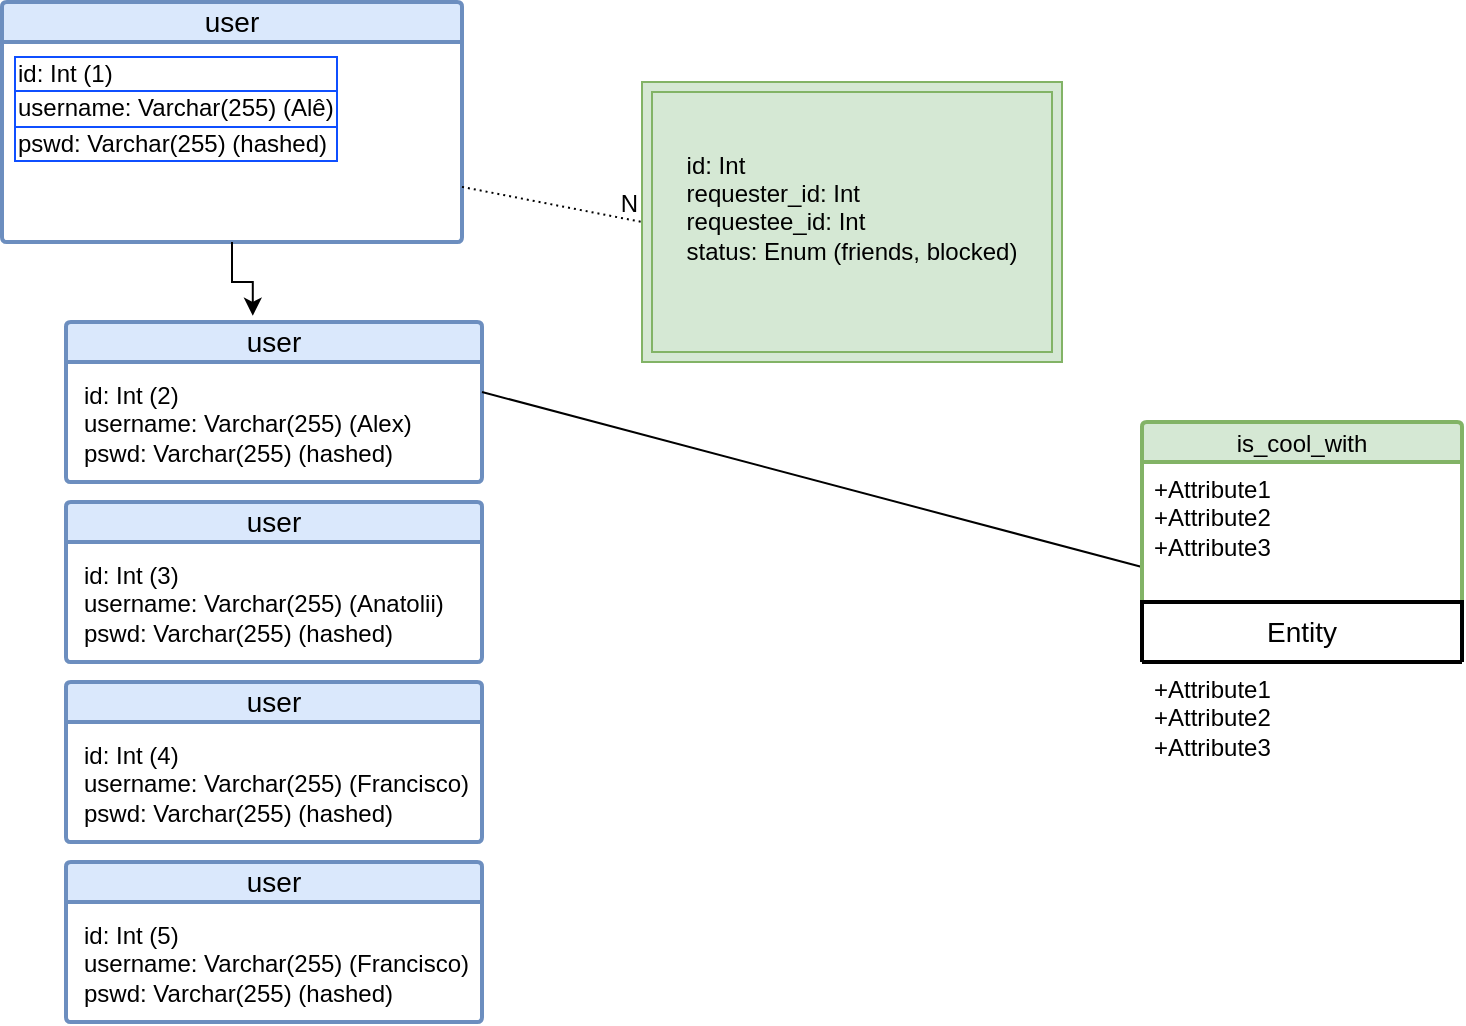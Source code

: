 <mxfile version="24.7.16">
  <diagram id="R2lEEEUBdFMjLlhIrx00" name="Page-1">
    <mxGraphModel dx="989" dy="520" grid="1" gridSize="10" guides="1" tooltips="1" connect="1" arrows="1" fold="1" page="1" pageScale="1" pageWidth="850" pageHeight="1100" math="0" shadow="0" extFonts="Permanent Marker^https://fonts.googleapis.com/css?family=Permanent+Marker">
      <root>
        <mxCell id="0" />
        <mxCell id="1" parent="0" />
        <mxCell id="d1GIi1ugKfoiMGf3Id9w-1" value="user" style="swimlane;childLayout=stackLayout;horizontal=1;startSize=20;horizontalStack=0;rounded=1;fontSize=14;fontStyle=0;strokeWidth=2;resizeParent=0;resizeLast=1;shadow=0;dashed=0;align=center;arcSize=4;whiteSpace=wrap;html=1;fillColor=#dae8fc;strokeColor=#6c8ebf;" vertex="1" parent="1">
          <mxGeometry x="112" y="270" width="208" height="80" as="geometry">
            <mxRectangle x="150" y="285" width="80" height="50" as="alternateBounds" />
          </mxGeometry>
        </mxCell>
        <mxCell id="d1GIi1ugKfoiMGf3Id9w-2" value="&lt;table&gt;&lt;tbody&gt;&lt;tr&gt;&lt;td&gt;id: Int (2)&lt;br&gt;username: Varchar(255) (Alex)&lt;br&gt;pswd: Varchar(255) (hashed)&lt;br&gt;&lt;/td&gt;&lt;/tr&gt;&lt;/tbody&gt;&lt;/table&gt;" style="align=left;strokeColor=none;fillColor=none;spacingLeft=4;fontSize=12;verticalAlign=top;resizable=0;rotatable=0;part=1;html=1;" vertex="1" parent="d1GIi1ugKfoiMGf3Id9w-1">
          <mxGeometry y="20" width="208" height="60" as="geometry" />
        </mxCell>
        <mxCell id="d1GIi1ugKfoiMGf3Id9w-5" value="user" style="swimlane;childLayout=stackLayout;horizontal=1;startSize=20;horizontalStack=0;rounded=1;fontSize=14;fontStyle=0;strokeWidth=2;resizeParent=0;resizeLast=1;shadow=0;dashed=0;align=center;arcSize=4;whiteSpace=wrap;html=1;fillColor=#dae8fc;strokeColor=#6c8ebf;" vertex="1" parent="1">
          <mxGeometry x="112" y="360" width="208" height="80" as="geometry">
            <mxRectangle x="150" y="285" width="80" height="50" as="alternateBounds" />
          </mxGeometry>
        </mxCell>
        <mxCell id="d1GIi1ugKfoiMGf3Id9w-6" value="&lt;table&gt;&lt;tbody&gt;&lt;tr&gt;&lt;td&gt;id: Int (3)&lt;br&gt;username: Varchar(255) (Anatolii)&lt;br&gt;pswd: Varchar(255) (hashed)&lt;br&gt;&lt;/td&gt;&lt;/tr&gt;&lt;/tbody&gt;&lt;/table&gt;" style="align=left;strokeColor=none;fillColor=none;spacingLeft=4;fontSize=12;verticalAlign=top;resizable=0;rotatable=0;part=1;html=1;" vertex="1" parent="d1GIi1ugKfoiMGf3Id9w-5">
          <mxGeometry y="20" width="208" height="60" as="geometry" />
        </mxCell>
        <mxCell id="d1GIi1ugKfoiMGf3Id9w-7" value="user" style="swimlane;childLayout=stackLayout;horizontal=1;startSize=20;horizontalStack=0;rounded=1;fontSize=14;fontStyle=0;strokeWidth=2;resizeParent=0;resizeLast=1;shadow=0;dashed=0;align=center;arcSize=4;whiteSpace=wrap;html=1;fillColor=#dae8fc;strokeColor=#6c8ebf;" vertex="1" parent="1">
          <mxGeometry x="112" y="450" width="208" height="80" as="geometry">
            <mxRectangle x="150" y="285" width="80" height="50" as="alternateBounds" />
          </mxGeometry>
        </mxCell>
        <mxCell id="d1GIi1ugKfoiMGf3Id9w-8" value="&lt;table&gt;&lt;tbody&gt;&lt;tr&gt;&lt;td&gt;id: Int (4)&lt;br&gt;username: Varchar(255) (Francisco)&lt;br&gt;pswd: Varchar(255) (hashed)&lt;br&gt;&lt;/td&gt;&lt;/tr&gt;&lt;/tbody&gt;&lt;/table&gt;" style="align=left;strokeColor=none;fillColor=none;spacingLeft=4;fontSize=12;verticalAlign=top;resizable=0;rotatable=0;part=1;html=1;" vertex="1" parent="d1GIi1ugKfoiMGf3Id9w-7">
          <mxGeometry y="20" width="208" height="60" as="geometry" />
        </mxCell>
        <mxCell id="d1GIi1ugKfoiMGf3Id9w-9" value="user" style="swimlane;childLayout=stackLayout;horizontal=1;startSize=20;horizontalStack=0;rounded=1;fontSize=14;fontStyle=0;strokeWidth=2;resizeParent=0;resizeLast=1;shadow=0;dashed=0;align=center;arcSize=4;whiteSpace=wrap;html=1;fillColor=#dae8fc;strokeColor=#6c8ebf;" vertex="1" parent="1">
          <mxGeometry x="112" y="540" width="208" height="80" as="geometry">
            <mxRectangle x="150" y="285" width="80" height="50" as="alternateBounds" />
          </mxGeometry>
        </mxCell>
        <mxCell id="d1GIi1ugKfoiMGf3Id9w-10" value="&lt;table&gt;&lt;tbody&gt;&lt;tr&gt;&lt;td&gt;id: Int (5)&lt;br&gt;username: Varchar(255) (Francisco)&lt;br&gt;pswd: Varchar(255) (hashed)&lt;br&gt;&lt;/td&gt;&lt;/tr&gt;&lt;/tbody&gt;&lt;/table&gt;" style="align=left;strokeColor=none;fillColor=none;spacingLeft=4;fontSize=12;verticalAlign=top;resizable=0;rotatable=0;part=1;html=1;" vertex="1" parent="d1GIi1ugKfoiMGf3Id9w-9">
          <mxGeometry y="20" width="208" height="60" as="geometry" />
        </mxCell>
        <mxCell id="d1GIi1ugKfoiMGf3Id9w-11" value="user" style="swimlane;childLayout=stackLayout;horizontal=1;startSize=20;horizontalStack=0;rounded=1;fontSize=14;fontStyle=0;strokeWidth=2;resizeParent=0;resizeLast=1;shadow=0;dashed=0;align=center;arcSize=4;whiteSpace=wrap;html=1;fillColor=#dae8fc;strokeColor=#6c8ebf;" vertex="1" parent="1">
          <mxGeometry x="80" y="110" width="230" height="120" as="geometry">
            <mxRectangle x="150" y="285" width="80" height="50" as="alternateBounds" />
          </mxGeometry>
        </mxCell>
        <mxCell id="d1GIi1ugKfoiMGf3Id9w-12" value="&lt;table style=&quot;border: 1px solid rgb(15, 79, 255); border-collapse: collapse;&quot; border=&quot;1&quot;&gt;&lt;tbody&gt;&lt;tr&gt;&lt;td&gt;id: Int (1)&lt;br&gt;&lt;/td&gt;&lt;/tr&gt;&lt;tr&gt;&lt;td&gt;username: Varchar(255) (Alê)&lt;br&gt;&lt;/td&gt;&lt;/tr&gt;&lt;tr&gt;&lt;td&gt;pswd: Varchar(255) (hashed)&lt;br&gt;&lt;/td&gt;&lt;/tr&gt;&lt;/tbody&gt;&lt;/table&gt;" style="align=left;strokeColor=none;fillColor=none;spacingLeft=4;fontSize=12;verticalAlign=top;resizable=0;rotatable=0;part=1;html=1;" vertex="1" parent="d1GIi1ugKfoiMGf3Id9w-11">
          <mxGeometry y="20" width="230" height="100" as="geometry" />
        </mxCell>
        <mxCell id="d1GIi1ugKfoiMGf3Id9w-14" value="&lt;div&gt;&lt;div&gt;&lt;div style=&quot;text-align: left;&quot;&gt;id: Int&lt;/div&gt;&lt;div style=&quot;text-align: left;&quot;&gt;requester_id: Int&lt;/div&gt;&lt;div style=&quot;text-align: left;&quot;&gt;requestee_id: Int&lt;/div&gt;&lt;div style=&quot;text-align: left;&quot;&gt;status: Enum (friends, blocked)&lt;/div&gt;&lt;/div&gt;&lt;div style=&quot;text-align: left;&quot;&gt;&lt;br&gt;&lt;/div&gt;&lt;/div&gt;" style="shape=ext;margin=3;double=1;whiteSpace=wrap;html=1;align=center;fillColor=#d5e8d4;strokeColor=#82b366;" vertex="1" parent="1">
          <mxGeometry x="400" y="150" width="210" height="140" as="geometry" />
        </mxCell>
        <mxCell id="d1GIi1ugKfoiMGf3Id9w-15" value="" style="endArrow=none;html=1;rounded=0;dashed=1;dashPattern=1 2;entryX=0;entryY=0.5;entryDx=0;entryDy=0;" edge="1" parent="1" source="d1GIi1ugKfoiMGf3Id9w-12" target="d1GIi1ugKfoiMGf3Id9w-14">
          <mxGeometry relative="1" as="geometry">
            <mxPoint x="370" y="240" as="sourcePoint" />
            <mxPoint x="550" y="370" as="targetPoint" />
          </mxGeometry>
        </mxCell>
        <mxCell id="d1GIi1ugKfoiMGf3Id9w-16" value="N" style="resizable=0;html=1;whiteSpace=wrap;align=right;verticalAlign=bottom;" connectable="0" vertex="1" parent="d1GIi1ugKfoiMGf3Id9w-15">
          <mxGeometry x="1" relative="1" as="geometry" />
        </mxCell>
        <mxCell id="d1GIi1ugKfoiMGf3Id9w-17" value="" style="endArrow=none;html=1;rounded=0;exitX=0;exitY=0.75;exitDx=0;exitDy=0;entryX=1;entryY=0.25;entryDx=0;entryDy=0;" edge="1" parent="1" source="d1GIi1ugKfoiMGf3Id9w-35" target="d1GIi1ugKfoiMGf3Id9w-2">
          <mxGeometry relative="1" as="geometry">
            <mxPoint x="370" y="310" as="sourcePoint" />
            <mxPoint x="530" y="310" as="targetPoint" />
          </mxGeometry>
        </mxCell>
        <mxCell id="d1GIi1ugKfoiMGf3Id9w-34" value="&lt;span style=&quot;font-size: 12px;&quot;&gt;is_cool_with&lt;/span&gt;" style="swimlane;childLayout=stackLayout;horizontal=1;startSize=20;horizontalStack=0;rounded=1;fontSize=14;fontStyle=0;strokeWidth=2;resizeParent=0;resizeLast=1;shadow=0;dashed=0;align=center;arcSize=4;whiteSpace=wrap;html=1;glass=0;fillColor=#d5e8d4;strokeColor=#82b366;" vertex="1" parent="1">
          <mxGeometry x="650" y="320" width="160" height="120" as="geometry" />
        </mxCell>
        <mxCell id="d1GIi1ugKfoiMGf3Id9w-35" value="+Attribute1&#xa;+Attribute2&#xa;+Attribute3" style="align=left;strokeColor=none;fillColor=none;spacingLeft=4;fontSize=12;verticalAlign=top;resizable=0;rotatable=0;part=1;html=1;" vertex="1" parent="d1GIi1ugKfoiMGf3Id9w-34">
          <mxGeometry y="20" width="160" height="70" as="geometry" />
        </mxCell>
        <mxCell id="d1GIi1ugKfoiMGf3Id9w-37" value="Entity" style="swimlane;childLayout=stackLayout;horizontal=1;startSize=50;horizontalStack=0;rounded=1;fontSize=14;fontStyle=0;strokeWidth=2;resizeParent=0;resizeLast=1;shadow=0;dashed=0;align=center;arcSize=4;whiteSpace=wrap;html=1;glass=0;" vertex="1" parent="d1GIi1ugKfoiMGf3Id9w-34">
          <mxGeometry y="90" width="160" height="30" as="geometry" />
        </mxCell>
        <mxCell id="d1GIi1ugKfoiMGf3Id9w-38" value="+Attribute1&#xa;+Attribute2&#xa;+Attribute3" style="align=left;strokeColor=none;fillColor=none;spacingLeft=4;fontSize=12;verticalAlign=top;resizable=0;rotatable=0;part=1;html=1;" vertex="1" parent="d1GIi1ugKfoiMGf3Id9w-37">
          <mxGeometry y="30" width="160" as="geometry" />
        </mxCell>
        <mxCell id="d1GIi1ugKfoiMGf3Id9w-43" style="edgeStyle=orthogonalEdgeStyle;rounded=0;orthogonalLoop=1;jettySize=auto;html=1;entryX=0.449;entryY=-0.039;entryDx=0;entryDy=0;entryPerimeter=0;" edge="1" parent="1" source="d1GIi1ugKfoiMGf3Id9w-12" target="d1GIi1ugKfoiMGf3Id9w-1">
          <mxGeometry relative="1" as="geometry" />
        </mxCell>
      </root>
    </mxGraphModel>
  </diagram>
</mxfile>
